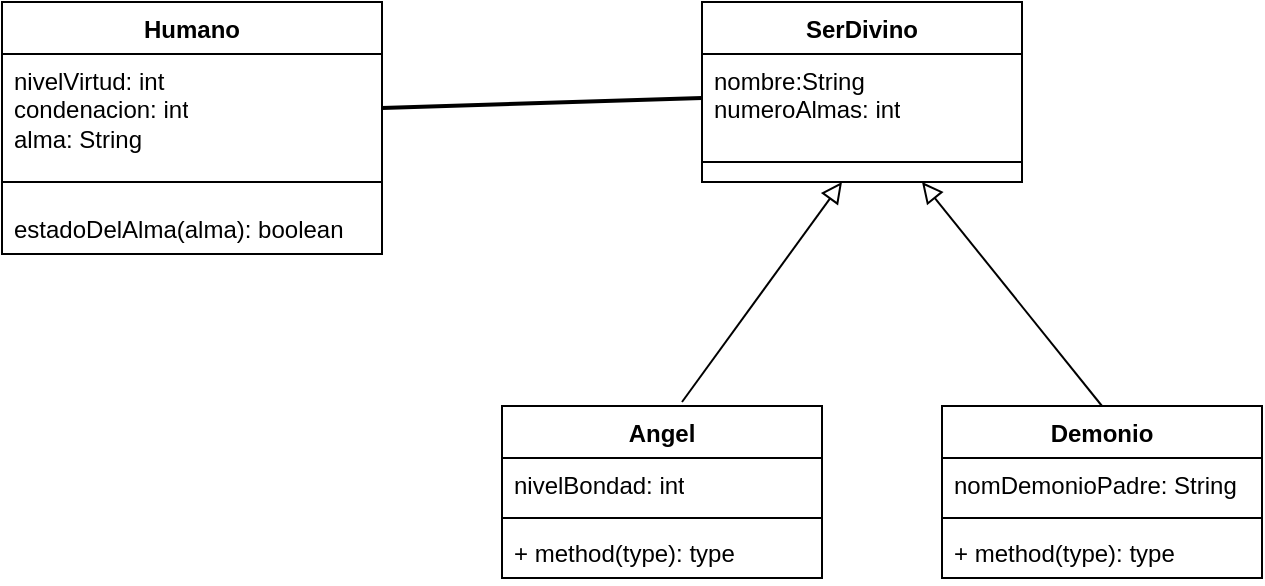 <mxfile version="21.0.2" type="github">
  <diagram name="Page-1" id="ySizPNwwqI3vxmhqdh6i">
    <mxGraphModel dx="1050" dy="558" grid="1" gridSize="10" guides="1" tooltips="1" connect="1" arrows="1" fold="1" page="1" pageScale="1" pageWidth="827" pageHeight="1169" math="0" shadow="0">
      <root>
        <mxCell id="0" />
        <mxCell id="1" parent="0" />
        <mxCell id="XaTe4RbR0mwBM7nbZ-Zv-1" value="Humano" style="swimlane;fontStyle=1;align=center;verticalAlign=top;childLayout=stackLayout;horizontal=1;startSize=26;horizontalStack=0;resizeParent=1;resizeParentMax=0;resizeLast=0;collapsible=1;marginBottom=0;whiteSpace=wrap;html=1;" parent="1" vertex="1">
          <mxGeometry x="110" y="180" width="190" height="126" as="geometry" />
        </mxCell>
        <mxCell id="XaTe4RbR0mwBM7nbZ-Zv-2" value="&lt;div&gt;nivelVirtud: int&lt;/div&gt;&lt;div&gt;condenacion: int&lt;/div&gt;&lt;div&gt;alma: String&lt;br&gt;&lt;/div&gt;" style="text;strokeColor=none;fillColor=none;align=left;verticalAlign=top;spacingLeft=4;spacingRight=4;overflow=hidden;rotatable=0;points=[[0,0.5],[1,0.5]];portConstraint=eastwest;whiteSpace=wrap;html=1;" parent="XaTe4RbR0mwBM7nbZ-Zv-1" vertex="1">
          <mxGeometry y="26" width="190" height="54" as="geometry" />
        </mxCell>
        <mxCell id="XaTe4RbR0mwBM7nbZ-Zv-3" value="" style="line;strokeWidth=1;fillColor=none;align=left;verticalAlign=middle;spacingTop=-1;spacingLeft=3;spacingRight=3;rotatable=0;labelPosition=right;points=[];portConstraint=eastwest;strokeColor=inherit;" parent="XaTe4RbR0mwBM7nbZ-Zv-1" vertex="1">
          <mxGeometry y="80" width="190" height="20" as="geometry" />
        </mxCell>
        <mxCell id="XaTe4RbR0mwBM7nbZ-Zv-29" value="estadoDelAlma(alma): boolean" style="text;strokeColor=none;fillColor=none;align=left;verticalAlign=top;spacingLeft=4;spacingRight=4;overflow=hidden;rotatable=0;points=[[0,0.5],[1,0.5]];portConstraint=eastwest;whiteSpace=wrap;html=1;" parent="XaTe4RbR0mwBM7nbZ-Zv-1" vertex="1">
          <mxGeometry y="100" width="190" height="26" as="geometry" />
        </mxCell>
        <mxCell id="XaTe4RbR0mwBM7nbZ-Zv-4" value="SerDivino" style="swimlane;fontStyle=1;align=center;verticalAlign=top;childLayout=stackLayout;horizontal=1;startSize=26;horizontalStack=0;resizeParent=1;resizeParentMax=0;resizeLast=0;collapsible=1;marginBottom=0;whiteSpace=wrap;html=1;" parent="1" vertex="1">
          <mxGeometry x="460" y="180" width="160" height="90" as="geometry" />
        </mxCell>
        <mxCell id="XaTe4RbR0mwBM7nbZ-Zv-5" value="&lt;div&gt;nombre:String&lt;/div&gt;&lt;div&gt;numeroAlmas: int&lt;br&gt;&lt;/div&gt;" style="text;strokeColor=none;fillColor=none;align=left;verticalAlign=top;spacingLeft=4;spacingRight=4;overflow=hidden;rotatable=0;points=[[0,0.5],[1,0.5]];portConstraint=eastwest;whiteSpace=wrap;html=1;" parent="XaTe4RbR0mwBM7nbZ-Zv-4" vertex="1">
          <mxGeometry y="26" width="160" height="44" as="geometry" />
        </mxCell>
        <mxCell id="XaTe4RbR0mwBM7nbZ-Zv-6" value="" style="line;strokeWidth=1;fillColor=none;align=left;verticalAlign=middle;spacingTop=-1;spacingLeft=3;spacingRight=3;rotatable=0;labelPosition=right;points=[];portConstraint=eastwest;strokeColor=inherit;" parent="XaTe4RbR0mwBM7nbZ-Zv-4" vertex="1">
          <mxGeometry y="70" width="160" height="20" as="geometry" />
        </mxCell>
        <mxCell id="XaTe4RbR0mwBM7nbZ-Zv-14" value="Angel" style="swimlane;fontStyle=1;align=center;verticalAlign=top;childLayout=stackLayout;horizontal=1;startSize=26;horizontalStack=0;resizeParent=1;resizeParentMax=0;resizeLast=0;collapsible=1;marginBottom=0;whiteSpace=wrap;html=1;" parent="1" vertex="1">
          <mxGeometry x="360" y="382" width="160" height="86" as="geometry" />
        </mxCell>
        <mxCell id="XaTe4RbR0mwBM7nbZ-Zv-15" value="nivelBondad: int" style="text;strokeColor=none;fillColor=none;align=left;verticalAlign=top;spacingLeft=4;spacingRight=4;overflow=hidden;rotatable=0;points=[[0,0.5],[1,0.5]];portConstraint=eastwest;whiteSpace=wrap;html=1;" parent="XaTe4RbR0mwBM7nbZ-Zv-14" vertex="1">
          <mxGeometry y="26" width="160" height="26" as="geometry" />
        </mxCell>
        <mxCell id="XaTe4RbR0mwBM7nbZ-Zv-16" value="" style="line;strokeWidth=1;fillColor=none;align=left;verticalAlign=middle;spacingTop=-1;spacingLeft=3;spacingRight=3;rotatable=0;labelPosition=right;points=[];portConstraint=eastwest;strokeColor=inherit;" parent="XaTe4RbR0mwBM7nbZ-Zv-14" vertex="1">
          <mxGeometry y="52" width="160" height="8" as="geometry" />
        </mxCell>
        <mxCell id="XaTe4RbR0mwBM7nbZ-Zv-17" value="+ method(type): type" style="text;strokeColor=none;fillColor=none;align=left;verticalAlign=top;spacingLeft=4;spacingRight=4;overflow=hidden;rotatable=0;points=[[0,0.5],[1,0.5]];portConstraint=eastwest;whiteSpace=wrap;html=1;" parent="XaTe4RbR0mwBM7nbZ-Zv-14" vertex="1">
          <mxGeometry y="60" width="160" height="26" as="geometry" />
        </mxCell>
        <mxCell id="XaTe4RbR0mwBM7nbZ-Zv-22" value="" style="endArrow=block;startArrow=none;endFill=0;startFill=0;endSize=8;html=1;verticalAlign=bottom;labelBackgroundColor=none;rounded=0;" parent="1" edge="1">
          <mxGeometry width="160" relative="1" as="geometry">
            <mxPoint x="450" y="380" as="sourcePoint" />
            <mxPoint x="530" y="270" as="targetPoint" />
          </mxGeometry>
        </mxCell>
        <mxCell id="XaTe4RbR0mwBM7nbZ-Zv-24" value="Demonio" style="swimlane;fontStyle=1;align=center;verticalAlign=top;childLayout=stackLayout;horizontal=1;startSize=26;horizontalStack=0;resizeParent=1;resizeParentMax=0;resizeLast=0;collapsible=1;marginBottom=0;whiteSpace=wrap;html=1;" parent="1" vertex="1">
          <mxGeometry x="580" y="382" width="160" height="86" as="geometry" />
        </mxCell>
        <mxCell id="XaTe4RbR0mwBM7nbZ-Zv-25" value="nomDemonioPadre: String" style="text;strokeColor=none;fillColor=none;align=left;verticalAlign=top;spacingLeft=4;spacingRight=4;overflow=hidden;rotatable=0;points=[[0,0.5],[1,0.5]];portConstraint=eastwest;whiteSpace=wrap;html=1;" parent="XaTe4RbR0mwBM7nbZ-Zv-24" vertex="1">
          <mxGeometry y="26" width="160" height="26" as="geometry" />
        </mxCell>
        <mxCell id="XaTe4RbR0mwBM7nbZ-Zv-26" value="" style="line;strokeWidth=1;fillColor=none;align=left;verticalAlign=middle;spacingTop=-1;spacingLeft=3;spacingRight=3;rotatable=0;labelPosition=right;points=[];portConstraint=eastwest;strokeColor=inherit;" parent="XaTe4RbR0mwBM7nbZ-Zv-24" vertex="1">
          <mxGeometry y="52" width="160" height="8" as="geometry" />
        </mxCell>
        <mxCell id="XaTe4RbR0mwBM7nbZ-Zv-27" value="+ method(type): type" style="text;strokeColor=none;fillColor=none;align=left;verticalAlign=top;spacingLeft=4;spacingRight=4;overflow=hidden;rotatable=0;points=[[0,0.5],[1,0.5]];portConstraint=eastwest;whiteSpace=wrap;html=1;" parent="XaTe4RbR0mwBM7nbZ-Zv-24" vertex="1">
          <mxGeometry y="60" width="160" height="26" as="geometry" />
        </mxCell>
        <mxCell id="XaTe4RbR0mwBM7nbZ-Zv-30" value="" style="endArrow=block;startArrow=none;endFill=0;startFill=0;endSize=8;html=1;verticalAlign=bottom;labelBackgroundColor=none;rounded=0;exitX=0.5;exitY=0;exitDx=0;exitDy=0;" parent="1" source="XaTe4RbR0mwBM7nbZ-Zv-24" edge="1">
          <mxGeometry width="160" relative="1" as="geometry">
            <mxPoint x="460" y="390" as="sourcePoint" />
            <mxPoint x="570" y="270" as="targetPoint" />
          </mxGeometry>
        </mxCell>
        <mxCell id="XaTe4RbR0mwBM7nbZ-Zv-31" value="" style="endArrow=none;startArrow=none;endFill=0;startFill=0;endSize=8;html=1;verticalAlign=bottom;labelBackgroundColor=none;strokeWidth=2;rounded=0;exitX=1;exitY=0.5;exitDx=0;exitDy=0;entryX=0;entryY=0.5;entryDx=0;entryDy=0;" parent="1" source="XaTe4RbR0mwBM7nbZ-Zv-2" target="XaTe4RbR0mwBM7nbZ-Zv-5" edge="1">
          <mxGeometry width="160" relative="1" as="geometry">
            <mxPoint x="330" y="300" as="sourcePoint" />
            <mxPoint x="360" y="233" as="targetPoint" />
          </mxGeometry>
        </mxCell>
      </root>
    </mxGraphModel>
  </diagram>
</mxfile>
